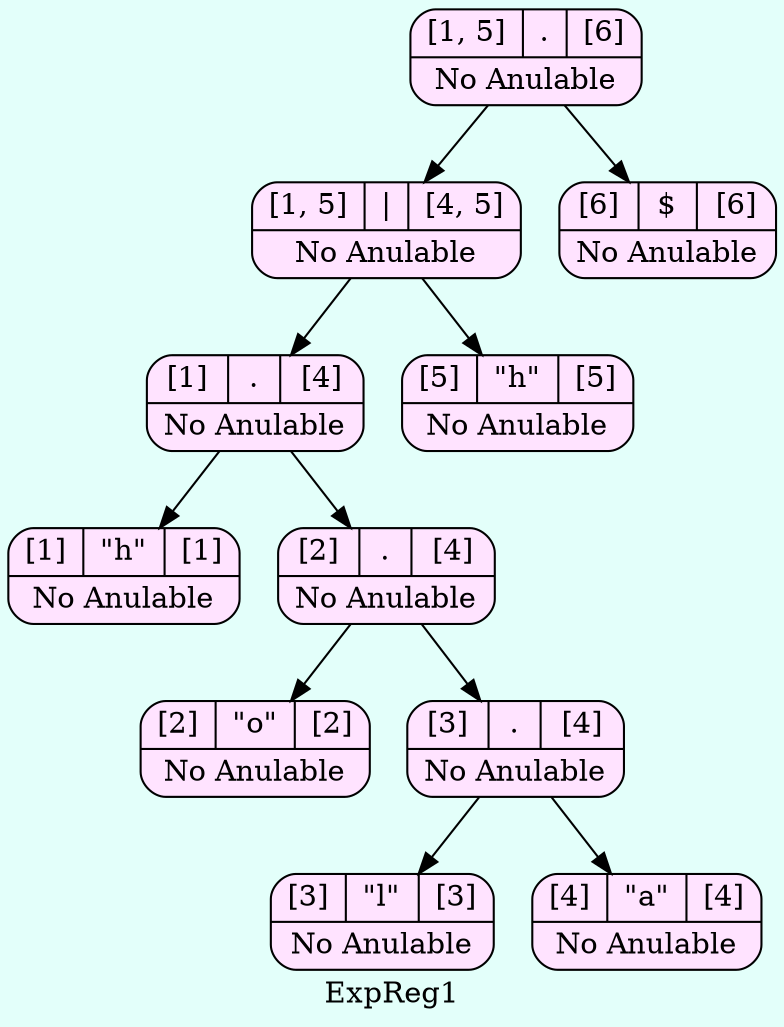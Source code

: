 digraph structs {
  bgcolor = "#E3FFFA"
   node [shape=Mrecord fillcolor="#FFE3FF" style =filled];
label ="ExpReg1"
    struct574008405    [label="{{[1, 5]|<here>.|[6]}|No Anulable}"];
    struct574008405-> struct952590758
    struct952590758    [label="{{[1, 5]|<here>\||[4, 5]}|No Anulable}"];
    struct952590758-> struct1125290382
    struct1125290382    [label="{{[1]|<here>.|[4]}|No Anulable}"];
    struct1125290382-> struct1888870968
    struct1888870968    [label="{{[1]|<here>\"h\"|[1]}|No Anulable}"];
    struct1125290382-> struct1733733499
    struct1733733499    [label="{{[2]|<here>.|[4]}|No Anulable}"];
    struct1733733499-> struct1688157030
    struct1688157030    [label="{{[2]|<here>\"o\"|[2]}|No Anulable}"];
    struct1733733499-> struct869681306
    struct869681306    [label="{{[3]|<here>.|[4]}|No Anulable}"];
    struct869681306-> struct1812855034
    struct1812855034    [label="{{[3]|<here>\"l\"|[3]}|No Anulable}"];
    struct869681306-> struct1055564916
    struct1055564916    [label="{{[4]|<here>\"a\"|[4]}|No Anulable}"];
    struct952590758-> struct590605508
    struct590605508    [label="{{[5]|<here>\"h\"|[5]}|No Anulable}"];
    struct574008405-> struct580973216
    struct580973216    [label="{{[6]|<here>$|[6]}|No Anulable}"];

}